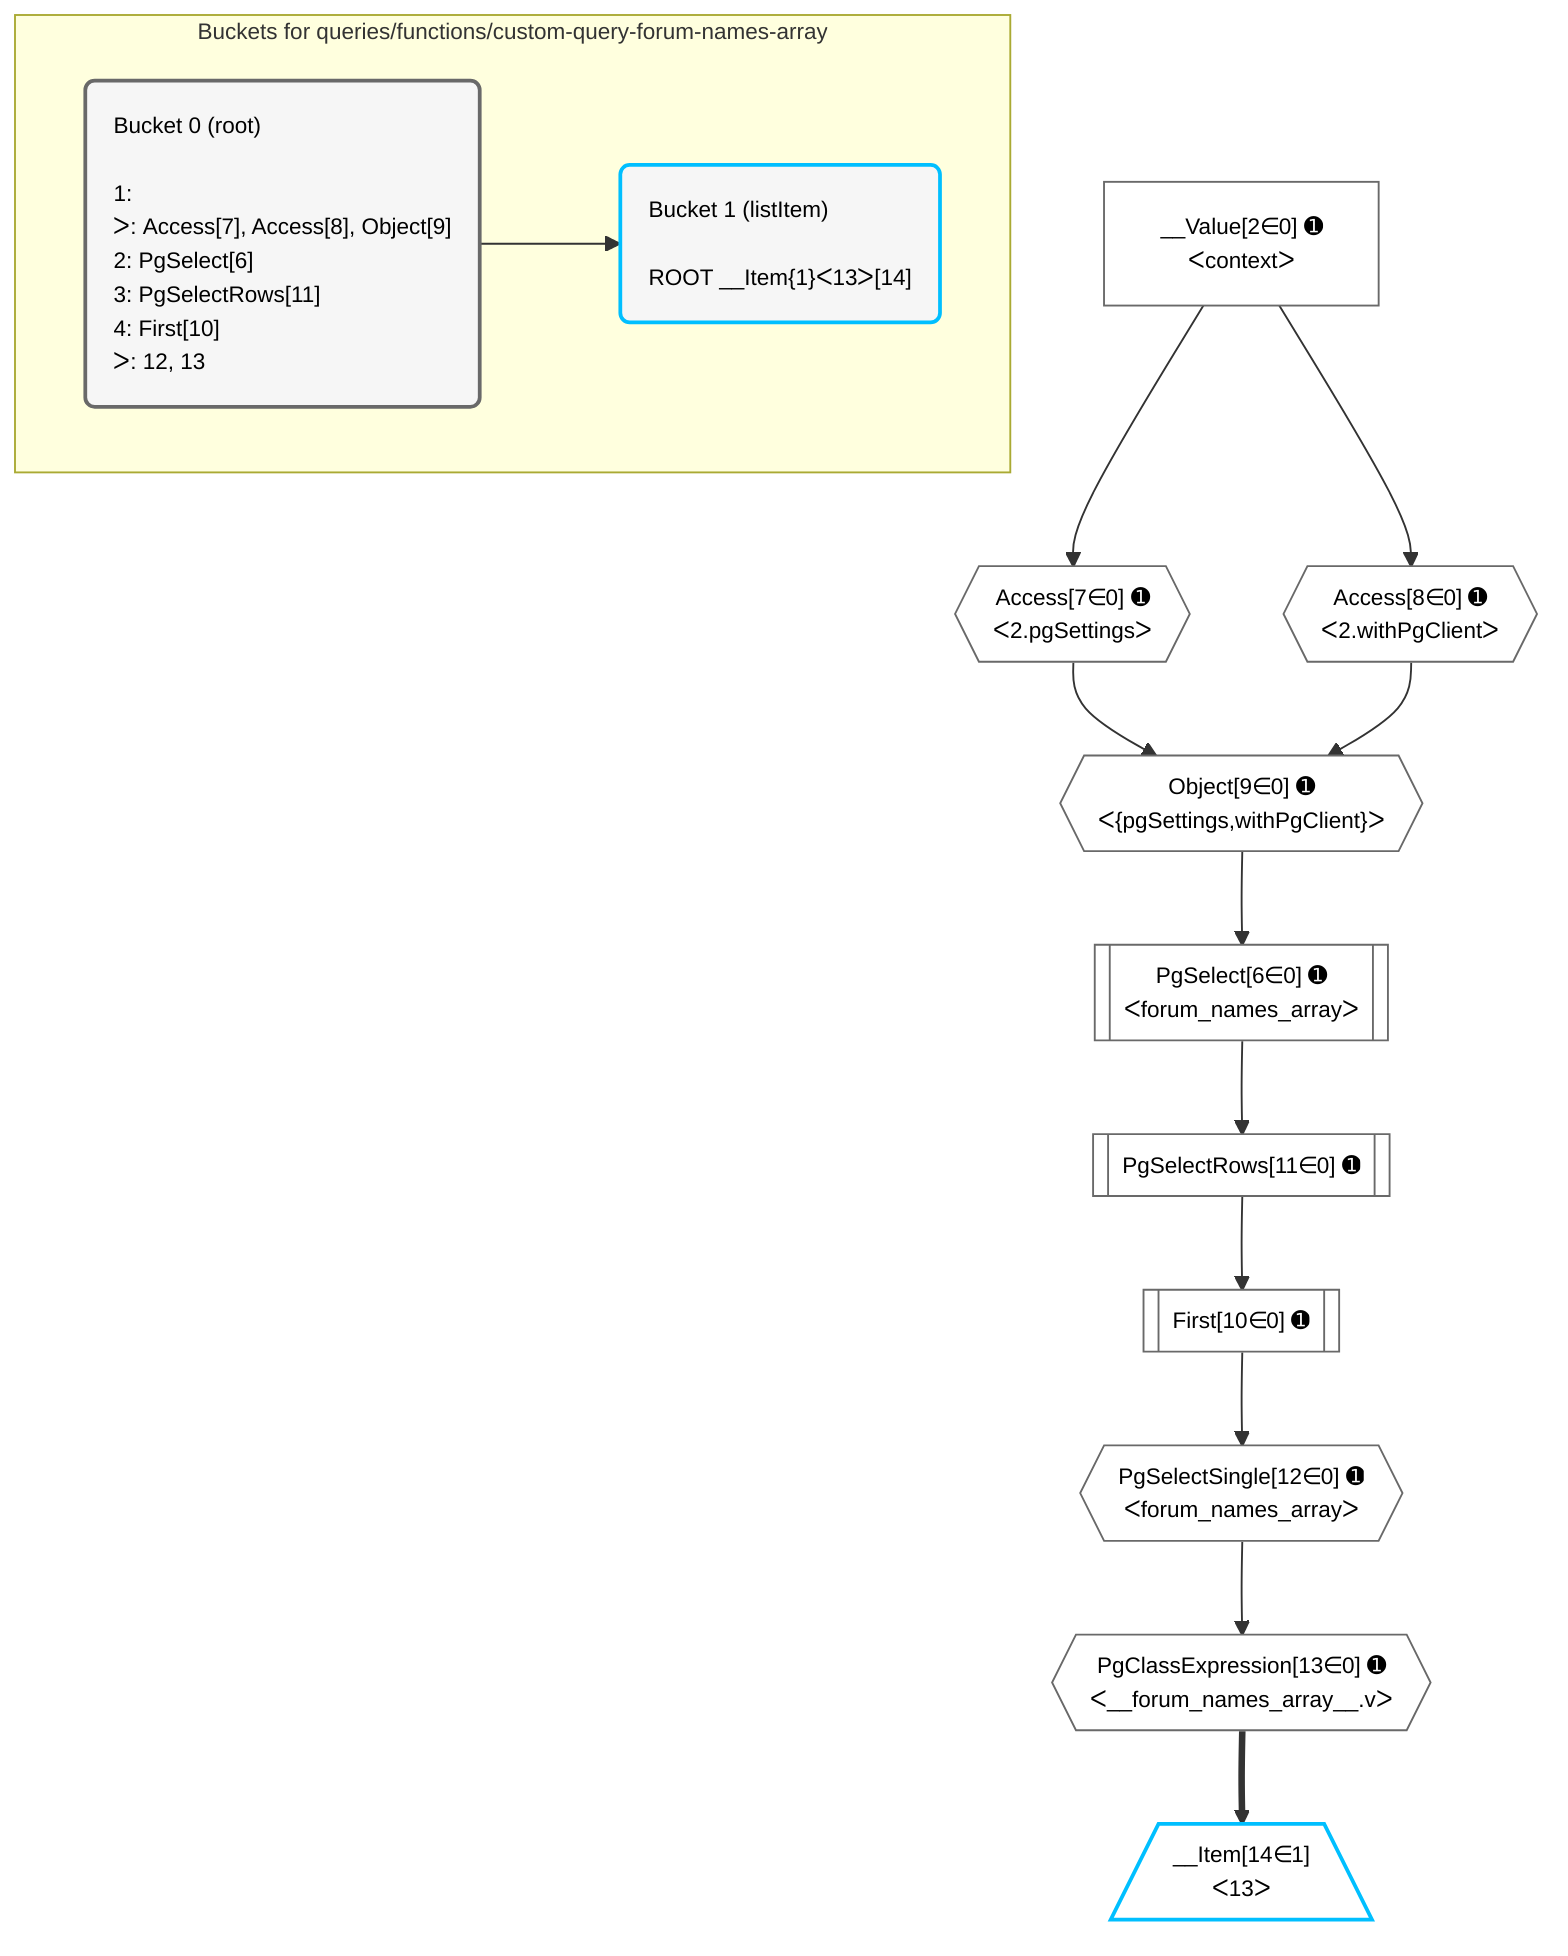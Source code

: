 %%{init: {'themeVariables': { 'fontSize': '12px'}}}%%
graph TD
    classDef path fill:#eee,stroke:#000,color:#000
    classDef plan fill:#fff,stroke-width:1px,color:#000
    classDef itemplan fill:#fff,stroke-width:2px,color:#000
    classDef unbatchedplan fill:#dff,stroke-width:1px,color:#000
    classDef sideeffectplan fill:#fcc,stroke-width:2px,color:#000
    classDef bucket fill:#f6f6f6,color:#000,stroke-width:2px,text-align:left

    subgraph "Buckets for queries/functions/custom-query-forum-names-array"
    Bucket0("Bucket 0 (root)<br /><br />1: <br />ᐳ: Access[7], Access[8], Object[9]<br />2: PgSelect[6]<br />3: PgSelectRows[11]<br />4: First[10]<br />ᐳ: 12, 13"):::bucket
    Bucket1("Bucket 1 (listItem)<br /><br />ROOT __Item{1}ᐸ13ᐳ[14]"):::bucket
    end
    Bucket0 --> Bucket1

    %% plan dependencies
    Object9{{"Object[9∈0] ➊<br />ᐸ{pgSettings,withPgClient}ᐳ"}}:::plan
    Access7{{"Access[7∈0] ➊<br />ᐸ2.pgSettingsᐳ"}}:::plan
    Access8{{"Access[8∈0] ➊<br />ᐸ2.withPgClientᐳ"}}:::plan
    Access7 & Access8 --> Object9
    PgSelect6[["PgSelect[6∈0] ➊<br />ᐸforum_names_arrayᐳ"]]:::plan
    Object9 --> PgSelect6
    __Value2["__Value[2∈0] ➊<br />ᐸcontextᐳ"]:::plan
    __Value2 --> Access7
    __Value2 --> Access8
    First10[["First[10∈0] ➊"]]:::plan
    PgSelectRows11[["PgSelectRows[11∈0] ➊"]]:::plan
    PgSelectRows11 --> First10
    PgSelect6 --> PgSelectRows11
    PgSelectSingle12{{"PgSelectSingle[12∈0] ➊<br />ᐸforum_names_arrayᐳ"}}:::plan
    First10 --> PgSelectSingle12
    PgClassExpression13{{"PgClassExpression[13∈0] ➊<br />ᐸ__forum_names_array__.vᐳ"}}:::plan
    PgSelectSingle12 --> PgClassExpression13
    __Item14[/"__Item[14∈1]<br />ᐸ13ᐳ"\]:::itemplan
    PgClassExpression13 ==> __Item14

    %% define steps
    classDef bucket0 stroke:#696969
    class Bucket0,__Value2,PgSelect6,Access7,Access8,Object9,First10,PgSelectRows11,PgSelectSingle12,PgClassExpression13 bucket0
    classDef bucket1 stroke:#00bfff
    class Bucket1,__Item14 bucket1